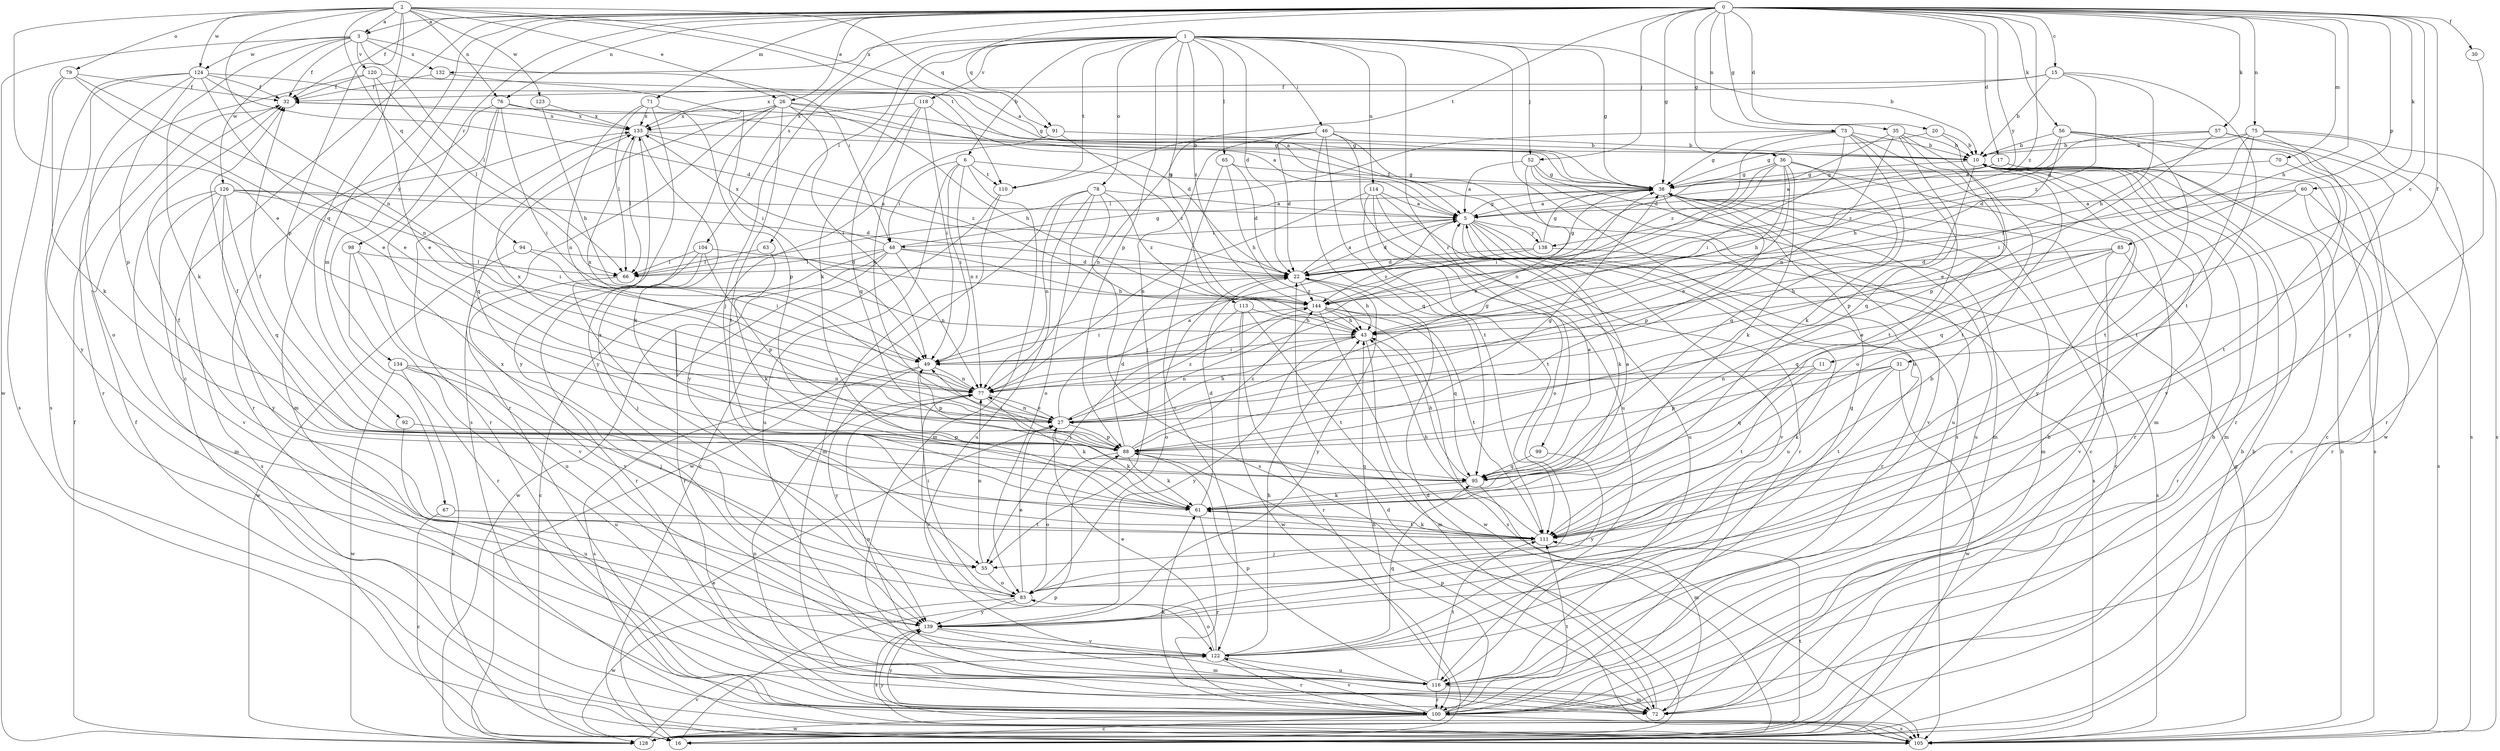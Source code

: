 strict digraph  {
0;
1;
2;
3;
5;
6;
10;
11;
15;
16;
17;
20;
22;
26;
27;
30;
31;
32;
35;
36;
38;
43;
46;
48;
49;
52;
55;
56;
57;
60;
61;
63;
65;
66;
67;
70;
71;
72;
73;
75;
76;
77;
78;
79;
83;
85;
88;
91;
92;
94;
95;
98;
99;
100;
104;
105;
110;
111;
113;
114;
116;
118;
120;
122;
123;
124;
126;
128;
132;
133;
134;
138;
139;
144;
0 -> 3  [label=a];
0 -> 11  [label=c];
0 -> 15  [label=c];
0 -> 16  [label=c];
0 -> 17  [label=d];
0 -> 20  [label=d];
0 -> 26  [label=e];
0 -> 30  [label=f];
0 -> 31  [label=f];
0 -> 32  [label=f];
0 -> 35  [label=g];
0 -> 36  [label=g];
0 -> 38  [label=g];
0 -> 43  [label=h];
0 -> 52  [label=j];
0 -> 56  [label=k];
0 -> 57  [label=k];
0 -> 60  [label=k];
0 -> 67  [label=m];
0 -> 70  [label=m];
0 -> 71  [label=m];
0 -> 73  [label=n];
0 -> 75  [label=n];
0 -> 76  [label=n];
0 -> 85  [label=p];
0 -> 91  [label=q];
0 -> 98  [label=r];
0 -> 104  [label=s];
0 -> 110  [label=t];
0 -> 134  [label=y];
0 -> 138  [label=y];
0 -> 144  [label=z];
1 -> 6  [label=b];
1 -> 10  [label=b];
1 -> 22  [label=d];
1 -> 38  [label=g];
1 -> 46  [label=i];
1 -> 52  [label=j];
1 -> 55  [label=j];
1 -> 61  [label=k];
1 -> 63  [label=l];
1 -> 65  [label=l];
1 -> 78  [label=o];
1 -> 88  [label=p];
1 -> 99  [label=r];
1 -> 110  [label=t];
1 -> 113  [label=u];
1 -> 114  [label=u];
1 -> 116  [label=u];
1 -> 118  [label=v];
1 -> 132  [label=x];
1 -> 144  [label=z];
2 -> 3  [label=a];
2 -> 5  [label=a];
2 -> 26  [label=e];
2 -> 27  [label=e];
2 -> 76  [label=n];
2 -> 77  [label=n];
2 -> 79  [label=o];
2 -> 88  [label=p];
2 -> 91  [label=q];
2 -> 92  [label=q];
2 -> 94  [label=q];
2 -> 110  [label=t];
2 -> 123  [label=w];
2 -> 124  [label=w];
3 -> 32  [label=f];
3 -> 48  [label=i];
3 -> 61  [label=k];
3 -> 66  [label=l];
3 -> 120  [label=v];
3 -> 124  [label=w];
3 -> 126  [label=w];
3 -> 128  [label=w];
3 -> 132  [label=x];
5 -> 22  [label=d];
5 -> 38  [label=g];
5 -> 48  [label=i];
5 -> 61  [label=k];
5 -> 100  [label=r];
5 -> 105  [label=s];
5 -> 116  [label=u];
5 -> 122  [label=v];
5 -> 138  [label=y];
6 -> 38  [label=g];
6 -> 48  [label=i];
6 -> 49  [label=i];
6 -> 72  [label=m];
6 -> 77  [label=n];
6 -> 110  [label=t];
6 -> 116  [label=u];
10 -> 38  [label=g];
10 -> 72  [label=m];
10 -> 88  [label=p];
10 -> 100  [label=r];
10 -> 139  [label=y];
11 -> 77  [label=n];
11 -> 95  [label=q];
11 -> 111  [label=t];
15 -> 10  [label=b];
15 -> 32  [label=f];
15 -> 43  [label=h];
15 -> 111  [label=t];
15 -> 133  [label=x];
15 -> 144  [label=z];
16 -> 10  [label=b];
16 -> 27  [label=e];
16 -> 88  [label=p];
17 -> 5  [label=a];
17 -> 16  [label=c];
17 -> 38  [label=g];
17 -> 105  [label=s];
20 -> 10  [label=b];
20 -> 27  [label=e];
20 -> 38  [label=g];
22 -> 5  [label=a];
22 -> 38  [label=g];
22 -> 43  [label=h];
22 -> 83  [label=o];
22 -> 139  [label=y];
22 -> 144  [label=z];
26 -> 5  [label=a];
26 -> 38  [label=g];
26 -> 43  [label=h];
26 -> 49  [label=i];
26 -> 100  [label=r];
26 -> 105  [label=s];
26 -> 111  [label=t];
26 -> 133  [label=x];
26 -> 139  [label=y];
27 -> 5  [label=a];
27 -> 38  [label=g];
27 -> 43  [label=h];
27 -> 61  [label=k];
27 -> 77  [label=n];
27 -> 88  [label=p];
27 -> 133  [label=x];
27 -> 144  [label=z];
30 -> 139  [label=y];
31 -> 61  [label=k];
31 -> 77  [label=n];
31 -> 88  [label=p];
31 -> 111  [label=t];
31 -> 128  [label=w];
32 -> 133  [label=x];
35 -> 10  [label=b];
35 -> 22  [label=d];
35 -> 77  [label=n];
35 -> 83  [label=o];
35 -> 95  [label=q];
35 -> 111  [label=t];
36 -> 16  [label=c];
36 -> 27  [label=e];
36 -> 38  [label=g];
36 -> 43  [label=h];
36 -> 49  [label=i];
36 -> 61  [label=k];
36 -> 77  [label=n];
36 -> 95  [label=q];
38 -> 5  [label=a];
38 -> 16  [label=c];
38 -> 72  [label=m];
38 -> 88  [label=p];
38 -> 116  [label=u];
38 -> 122  [label=v];
43 -> 49  [label=i];
43 -> 72  [label=m];
43 -> 139  [label=y];
46 -> 10  [label=b];
46 -> 22  [label=d];
46 -> 55  [label=j];
46 -> 77  [label=n];
46 -> 95  [label=q];
46 -> 105  [label=s];
46 -> 111  [label=t];
46 -> 116  [label=u];
48 -> 16  [label=c];
48 -> 22  [label=d];
48 -> 38  [label=g];
48 -> 43  [label=h];
48 -> 66  [label=l];
48 -> 77  [label=n];
48 -> 100  [label=r];
48 -> 128  [label=w];
48 -> 133  [label=x];
49 -> 77  [label=n];
49 -> 88  [label=p];
49 -> 105  [label=s];
49 -> 139  [label=y];
52 -> 5  [label=a];
52 -> 27  [label=e];
52 -> 38  [label=g];
52 -> 72  [label=m];
52 -> 116  [label=u];
55 -> 77  [label=n];
55 -> 83  [label=o];
56 -> 5  [label=a];
56 -> 10  [label=b];
56 -> 16  [label=c];
56 -> 43  [label=h];
56 -> 111  [label=t];
56 -> 128  [label=w];
57 -> 10  [label=b];
57 -> 88  [label=p];
57 -> 100  [label=r];
57 -> 105  [label=s];
57 -> 144  [label=z];
60 -> 5  [label=a];
60 -> 66  [label=l];
60 -> 95  [label=q];
60 -> 100  [label=r];
60 -> 105  [label=s];
61 -> 5  [label=a];
61 -> 22  [label=d];
61 -> 100  [label=r];
61 -> 111  [label=t];
63 -> 61  [label=k];
63 -> 66  [label=l];
65 -> 22  [label=d];
65 -> 38  [label=g];
65 -> 43  [label=h];
65 -> 122  [label=v];
66 -> 122  [label=v];
67 -> 16  [label=c];
67 -> 111  [label=t];
70 -> 38  [label=g];
70 -> 111  [label=t];
71 -> 66  [label=l];
71 -> 77  [label=n];
71 -> 88  [label=p];
71 -> 133  [label=x];
71 -> 139  [label=y];
72 -> 10  [label=b];
72 -> 22  [label=d];
72 -> 77  [label=n];
72 -> 88  [label=p];
73 -> 10  [label=b];
73 -> 38  [label=g];
73 -> 49  [label=i];
73 -> 61  [label=k];
73 -> 66  [label=l];
73 -> 72  [label=m];
73 -> 111  [label=t];
73 -> 144  [label=z];
75 -> 10  [label=b];
75 -> 22  [label=d];
75 -> 49  [label=i];
75 -> 100  [label=r];
75 -> 105  [label=s];
75 -> 111  [label=t];
75 -> 122  [label=v];
76 -> 38  [label=g];
76 -> 49  [label=i];
76 -> 72  [label=m];
76 -> 95  [label=q];
76 -> 100  [label=r];
76 -> 133  [label=x];
77 -> 27  [label=e];
77 -> 61  [label=k];
77 -> 122  [label=v];
77 -> 133  [label=x];
78 -> 5  [label=a];
78 -> 77  [label=n];
78 -> 83  [label=o];
78 -> 105  [label=s];
78 -> 116  [label=u];
78 -> 128  [label=w];
78 -> 144  [label=z];
79 -> 27  [label=e];
79 -> 32  [label=f];
79 -> 61  [label=k];
79 -> 77  [label=n];
79 -> 105  [label=s];
83 -> 10  [label=b];
83 -> 27  [label=e];
83 -> 49  [label=i];
83 -> 128  [label=w];
83 -> 133  [label=x];
83 -> 139  [label=y];
85 -> 22  [label=d];
85 -> 27  [label=e];
85 -> 43  [label=h];
85 -> 95  [label=q];
85 -> 100  [label=r];
85 -> 122  [label=v];
88 -> 22  [label=d];
88 -> 32  [label=f];
88 -> 38  [label=g];
88 -> 49  [label=i];
88 -> 61  [label=k];
88 -> 83  [label=o];
88 -> 95  [label=q];
88 -> 144  [label=z];
91 -> 10  [label=b];
91 -> 139  [label=y];
91 -> 144  [label=z];
92 -> 88  [label=p];
92 -> 116  [label=u];
94 -> 22  [label=d];
94 -> 49  [label=i];
94 -> 128  [label=w];
95 -> 5  [label=a];
95 -> 32  [label=f];
95 -> 43  [label=h];
95 -> 61  [label=k];
95 -> 72  [label=m];
98 -> 66  [label=l];
98 -> 100  [label=r];
98 -> 116  [label=u];
98 -> 122  [label=v];
99 -> 95  [label=q];
99 -> 139  [label=y];
100 -> 10  [label=b];
100 -> 16  [label=c];
100 -> 43  [label=h];
100 -> 61  [label=k];
100 -> 105  [label=s];
100 -> 111  [label=t];
100 -> 122  [label=v];
100 -> 128  [label=w];
100 -> 139  [label=y];
104 -> 55  [label=j];
104 -> 66  [label=l];
104 -> 88  [label=p];
104 -> 100  [label=r];
104 -> 144  [label=z];
105 -> 10  [label=b];
105 -> 32  [label=f];
105 -> 38  [label=g];
105 -> 139  [label=y];
110 -> 16  [label=c];
110 -> 72  [label=m];
111 -> 32  [label=f];
111 -> 43  [label=h];
111 -> 55  [label=j];
111 -> 61  [label=k];
111 -> 133  [label=x];
113 -> 43  [label=h];
113 -> 55  [label=j];
113 -> 100  [label=r];
113 -> 111  [label=t];
113 -> 128  [label=w];
114 -> 5  [label=a];
114 -> 77  [label=n];
114 -> 83  [label=o];
114 -> 100  [label=r];
114 -> 111  [label=t];
114 -> 116  [label=u];
116 -> 72  [label=m];
116 -> 77  [label=n];
116 -> 88  [label=p];
116 -> 100  [label=r];
116 -> 111  [label=t];
118 -> 22  [label=d];
118 -> 27  [label=e];
118 -> 49  [label=i];
118 -> 95  [label=q];
118 -> 133  [label=x];
120 -> 27  [label=e];
120 -> 32  [label=f];
120 -> 38  [label=g];
120 -> 66  [label=l];
120 -> 100  [label=r];
122 -> 27  [label=e];
122 -> 43  [label=h];
122 -> 83  [label=o];
122 -> 95  [label=q];
122 -> 100  [label=r];
122 -> 116  [label=u];
123 -> 43  [label=h];
123 -> 133  [label=x];
124 -> 5  [label=a];
124 -> 22  [label=d];
124 -> 27  [label=e];
124 -> 32  [label=f];
124 -> 83  [label=o];
124 -> 88  [label=p];
124 -> 105  [label=s];
124 -> 139  [label=y];
126 -> 5  [label=a];
126 -> 22  [label=d];
126 -> 49  [label=i];
126 -> 72  [label=m];
126 -> 95  [label=q];
126 -> 105  [label=s];
126 -> 122  [label=v];
126 -> 139  [label=y];
128 -> 10  [label=b];
128 -> 22  [label=d];
128 -> 32  [label=f];
128 -> 111  [label=t];
128 -> 122  [label=v];
132 -> 32  [label=f];
132 -> 49  [label=i];
133 -> 10  [label=b];
133 -> 61  [label=k];
133 -> 66  [label=l];
133 -> 100  [label=r];
133 -> 144  [label=z];
134 -> 16  [label=c];
134 -> 55  [label=j];
134 -> 77  [label=n];
134 -> 116  [label=u];
134 -> 128  [label=w];
138 -> 22  [label=d];
138 -> 32  [label=f];
138 -> 38  [label=g];
138 -> 105  [label=s];
138 -> 144  [label=z];
139 -> 38  [label=g];
139 -> 72  [label=m];
139 -> 105  [label=s];
139 -> 122  [label=v];
144 -> 43  [label=h];
144 -> 49  [label=i];
144 -> 95  [label=q];
144 -> 105  [label=s];
144 -> 111  [label=t];
144 -> 128  [label=w];
}
